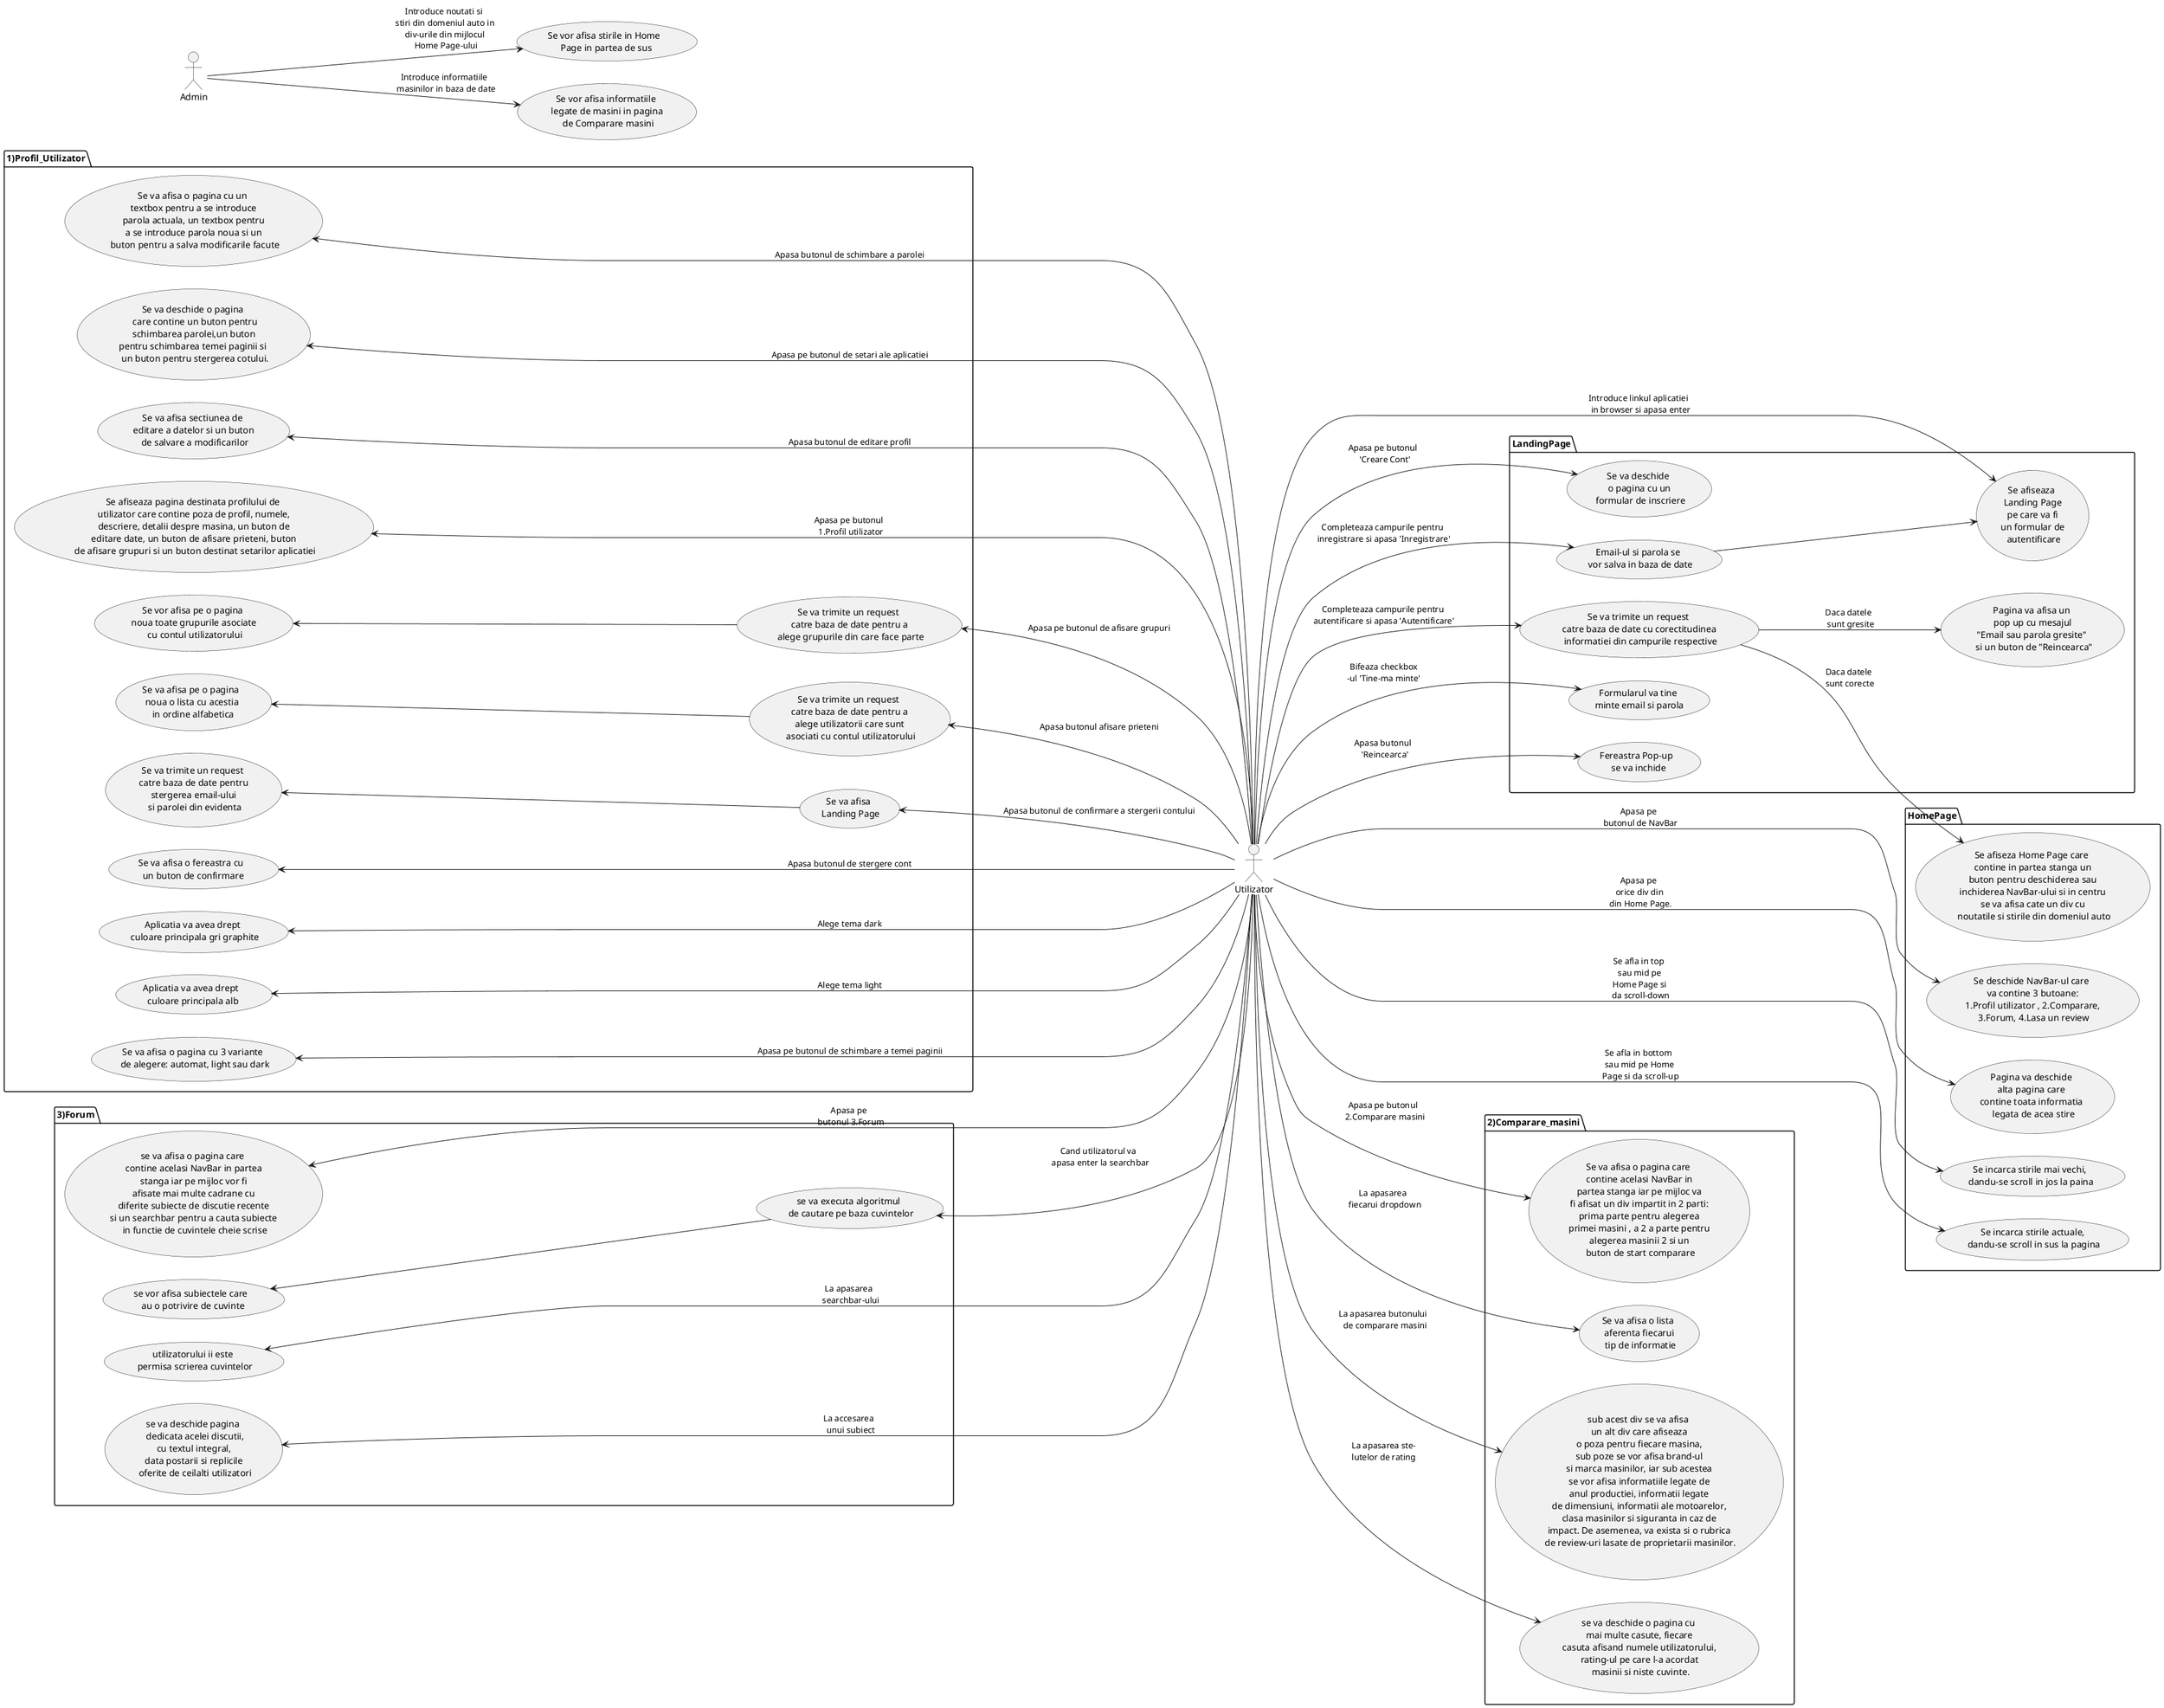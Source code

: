 @startuml
'https://plantuml.com/use-case-diagram
left to right direction
actor Utilizator as u

package LandingPage {
    usecase "Se afiseaza \n Landing Page \n pe care va fi \n un formular de \n autentificare" as UC20
    usecase "Se va deschide \n o pagina cu un \n formular de inscriere" as UC21
    usecase "Email-ul si parola se \n vor salva in baza de date" as UC22
    usecase "Se va trimite un request \n catre baza de date cu corectitudinea \n informatiei din campurile respective" as UC23
    usecase "Formularul va tine \nminte email si parola" as UC24
    usecase "Pagina va afisa un \n pop up cu mesajul \n"Email sau parola gresite" \n si un buton de "Reincearca"" as UC25
    usecase "Fereastra Pop-up \n se va inchide" as UC26
}

package HomePage {
    usecase "Se afiseza Home Page care \n contine in partea stanga un \n buton pentru deschiderea sau \n inchiderea NavBar-ului si in centru \n se va afisa cate un div cu \n noutatile si stirile din domeniul auto" as UC15
    usecase "Se deschide NavBar-ul care \n va contine 3 butoane: \n 1.Profil utilizator , 2.Comparare, \n 3.Forum, 4.Lasa un review" as UC16
    usecase "Pagina va deschide \nalta pagina care \ncontine toata informatia \n legata de acea stire" as UC17
    usecase "Se incarca stirile mai vechi, \ndandu-se scroll in jos la paina" as UC18
    usecase "Se incarca stirile actuale,\n dandu-se scroll in sus la pagina" as UC19
}

package 1)Profil_Utilizator {
    usecase "Se afiseaza pagina destinata profilului de \n utilizator care contine poza de profil, numele, \n descriere, detalii despre masina, un buton de \n editare date, un buton de afisare prieteni, buton \n de afisare grupuri si un buton destinat setarilor aplicatiei" as UC1
    usecase "Se va afisa sectiunea de \n editare a datelor si un buton \n de salvare a modificarilor" as UC2
    usecase "Se va trimite un request \n catre baza de date pentru a \n alege utilizatorii care sunt \n asociati cu contul utilizatorului" as UC3
    usecase "Se va afisa pe o pagina \n noua o lista cu acestia \n in ordine alfabetica" as UC4
    usecase "Se va trimite un request \n catre baza de date pentru a \n alege grupurile din care face parte" as UC5
    usecase "Se vor afisa pe o pagina \n noua toate grupurile asociate \n cu contul utilizatorului" as UC6
    usecase "Se va deschide o pagina \n care contine un buton pentru\n schimbarea parolei,un buton \n pentru schimbarea temei paginii si  \n un buton pentru stergerea cotului." as UC7
    usecase "Se va afisa o pagina cu un \n textbox pentru a se introduce \n parola actuala, un textbox pentru \n a se introduce parola noua si un \n buton pentru a salva modificarile facute" as UC8
    usecase "Se va afisa o pagina cu 3 variante \n de alegere: automat, light sau dark" as UC9
    usecase "Aplicatia va avea drept \n culoare principala alb" as UC10
    usecase "Aplicatia va avea drept \n culoare principala gri graphite" as UC11
    usecase "Se va afisa o fereastra cu \n un buton de confirmare" as UC12
    usecase "Se va afisa \n Landing Page" as UC13
    usecase "Se va trimite un request \n catre baza de date pentru \n stergerea email-ului \n si parolei din evidenta" as UC14
}

package 2)Comparare_masini {
    usecase "Se va afisa o pagina care \n contine acelasi NavBar in \n partea stanga iar pe mijloc va \n fi afisat un div impartit in 2 parti: \n prima parte pentru alegerea \n primei masini , a 2 a parte pentru \n alegerea masinii 2 si un \n buton de start comparare" as UC27
    usecase "Se va afisa o lista \n aferenta fiecarui \n tip de informatie" as UC28
    usecase "sub acest div se va afisa \n un alt div care afiseaza \n o poza pentru fiecare masina, \n sub poze se vor afisa brand-ul \n si marca masinilor, iar sub acestea \n se vor afisa informatiile legate de \n anul productiei, informatii legate \n de dimensiuni, informatii ale motoarelor, \n clasa masinilor si siguranta in caz de \n impact. De asemenea, va exista si o rubrica \n de review-uri lasate de proprietarii masinilor." as UC29
    usecase "se va deschide o pagina cu \n mai multe casute, fiecare \n casuta afisand numele utilizatorului, \n rating-ul pe care l-a acordat \n masinii si niste cuvinte." as UC30
}

package 3)Forum {
    usecase "se va afisa o pagina care \n contine acelasi NavBar in partea \n stanga iar pe mijloc vor fi \n afisate mai multe cadrane cu \n diferite subiecte de discutie recente \n si un searchbar pentru a cauta subiecte \n in functie de cuvintele cheie scrise" as UC31
    usecase "se va deschide pagina \n dedicata acelei discutii,\n cu textul integral, \n data postarii si replicile \n oferite de ceilalti utilizatori" as UC32
    usecase "utilizatorului ii este \n permisa scrierea cuvintelor" as UC33
    usecase "se va executa algoritmul \n de cautare pe baza cuvintelor" as UC34
    usecase "se vor afisa subiectele care \n au o potrivire de cuvinte" as UC35
}

'Landing Page
u -down--> UC20: Introduce linkul aplicatiei \n in browser si apasa enter
u -down--> UC21: Apasa pe butonul \n 'Creare Cont'
u -down--> UC22:Completeaza campurile pentru \ninregistrare si apasa 'Inregistrare'
UC22 -down--> UC20
u -down--> UC23:Completeaza campurile pentru \nautentificare si apasa 'Autentificare'
u -down--> UC24:Bifeaza checkbox\n-ul 'Tine-ma minte'
UC23 -down--> UC25:Daca datele \n sunt gresite
UC23 -down--> UC15:Daca datele \nsunt corecte
u -down-->UC26:Apasa butonul \n 'Reincearca'


:Admin: --> (Se vor afisa stirile in Home \n Page in partea de sus):Introduce noutati si \n stiri din domeniul auto in \n div-urile din mijlocul \n Home Page-ului
:Admin: --> (Se vor afisa informatiile \n legate de masini in pagina \n de Comparare masini):Introduce informatiile \n masinilor in baza de date


'Home Page
u -down-->UC16:Apasa pe \n butonul de NavBar
u -down--> UC17:Apasa pe \n orice div din \n din Home Page.
u -down--> UC18:Se afla in top \n sau mid pe \n Home Page si \n da scroll-down
u -down--> UC19:Se afla in bottom \n sau mid pe Home \n Page si da scroll-up


'Profil Utilizator
u -up--> UC1:Apasa pe butonul \n 1.Profil utilizator
u -up--> UC2:Apasa butonul de editare profil
u -up--> UC3:Apasa butonul afisare prieteni
UC3 -up--> UC4
u -up--> UC5:Apasa pe butonul de afisare grupuri
UC5 -up--> UC6
u -up--> UC7:Apasa pe butonul de setari ale aplicatiei
u -up--> UC8:Apasa butonul de schimbare a parolei
u -up--> UC9:Apasa pe butonul de schimbare a temei paginii
u -up--> UC10:Alege tema light
u -up--> UC11:Alege tema dark
u -up--> UC12:Apasa butonul de stergere cont
u -up--> UC13:Apasa butonul de confirmare a stergerii contului
UC13 -up--> UC14


'Comparare masini
u -down--> UC27:Apasa pe butonul \n 2.Comparare masini
u -down--> UC28:La apasarea \n fiecarui dropdown
u -down--> UC29:La apasarea butonului \n de comparare masini
u -down--> UC30:La apasarea ste-\nlutelor de rating


'Forum
u -up--> UC31:Apasa pe \n butonul 3.Forum
u -up--> UC32:La accesarea \n unui subiect
u -up--> UC33:La apasarea \n searchbar-ului
u -up--> UC34:Cand utilizatorul va \n apasa enter la searchbar
UC34 -up-->UC35

@enduml
'gandeste d.p.d.v al aplicatiei(gandeste cum fac ele in spate)
'scriem si despre resursele web pe care le foloseste(de exemplu:foloseste imaginea din sursa x, ia info din x)
'use case = descrie functionalitate
'use case= caz de utilizare
'gandeste te la actori, daca utilizatorul este cel care face toate actiunile
'actorul este declansatorul